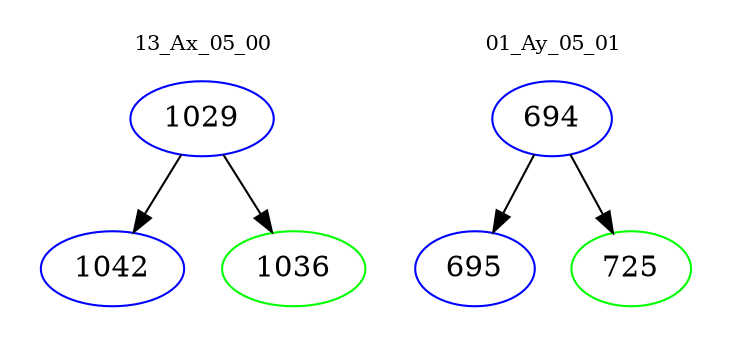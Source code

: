 digraph{
subgraph cluster_0 {
color = white
label = "13_Ax_05_00";
fontsize=10;
T0_1029 [label="1029", color="blue"]
T0_1029 -> T0_1042 [color="black"]
T0_1042 [label="1042", color="blue"]
T0_1029 -> T0_1036 [color="black"]
T0_1036 [label="1036", color="green"]
}
subgraph cluster_1 {
color = white
label = "01_Ay_05_01";
fontsize=10;
T1_694 [label="694", color="blue"]
T1_694 -> T1_695 [color="black"]
T1_695 [label="695", color="blue"]
T1_694 -> T1_725 [color="black"]
T1_725 [label="725", color="green"]
}
}

